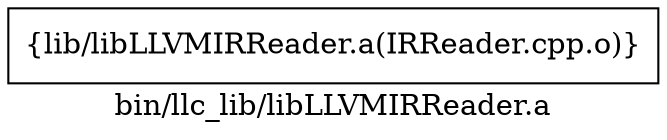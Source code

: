 digraph "bin/llc_lib/libLLVMIRReader.a" {
	label="bin/llc_lib/libLLVMIRReader.a";
	rankdir=LR;

	Node0x55d3d39ccfd8 [shape=record,shape=box,group=0,label="{lib/libLLVMIRReader.a(IRReader.cpp.o)}"];
}
